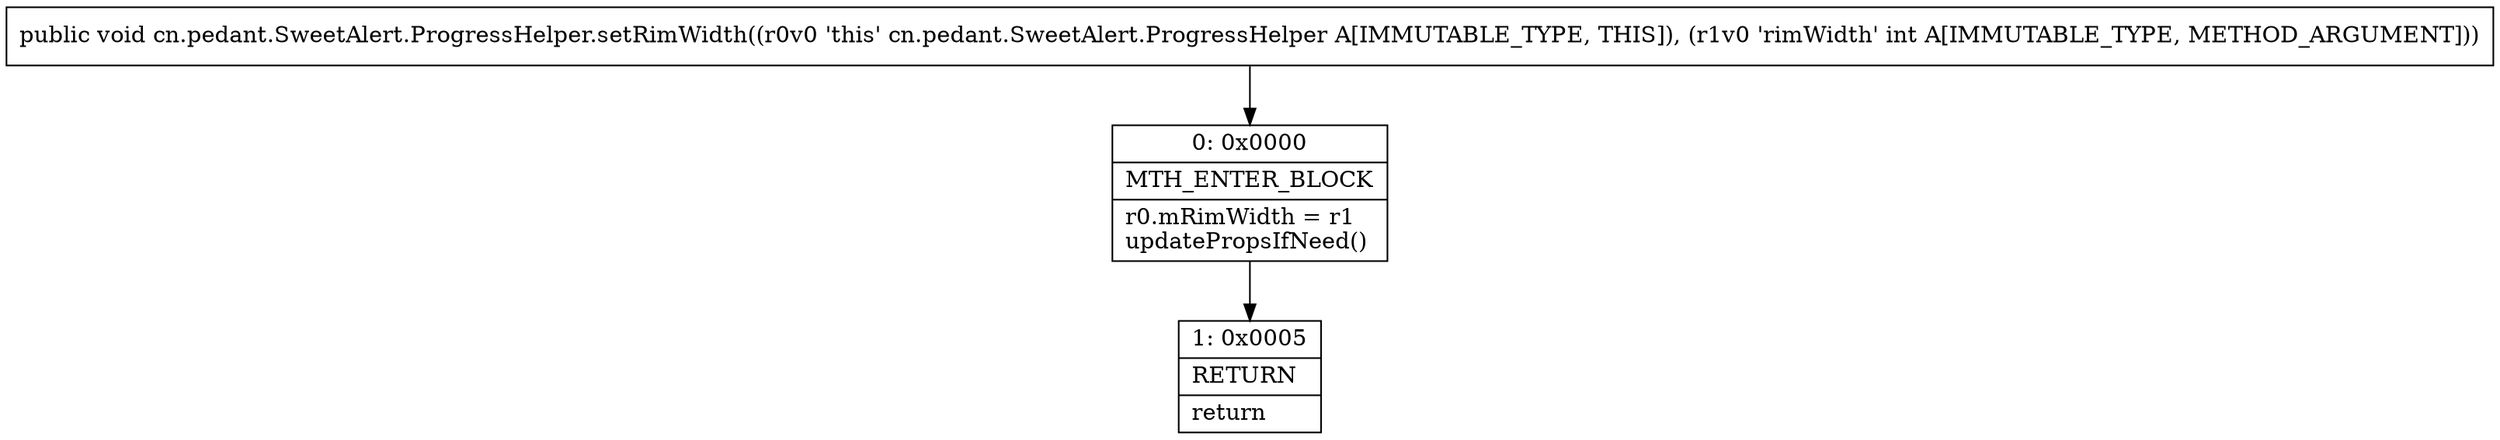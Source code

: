 digraph "CFG forcn.pedant.SweetAlert.ProgressHelper.setRimWidth(I)V" {
Node_0 [shape=record,label="{0\:\ 0x0000|MTH_ENTER_BLOCK\l|r0.mRimWidth = r1\lupdatePropsIfNeed()\l}"];
Node_1 [shape=record,label="{1\:\ 0x0005|RETURN\l|return\l}"];
MethodNode[shape=record,label="{public void cn.pedant.SweetAlert.ProgressHelper.setRimWidth((r0v0 'this' cn.pedant.SweetAlert.ProgressHelper A[IMMUTABLE_TYPE, THIS]), (r1v0 'rimWidth' int A[IMMUTABLE_TYPE, METHOD_ARGUMENT])) }"];
MethodNode -> Node_0;
Node_0 -> Node_1;
}

